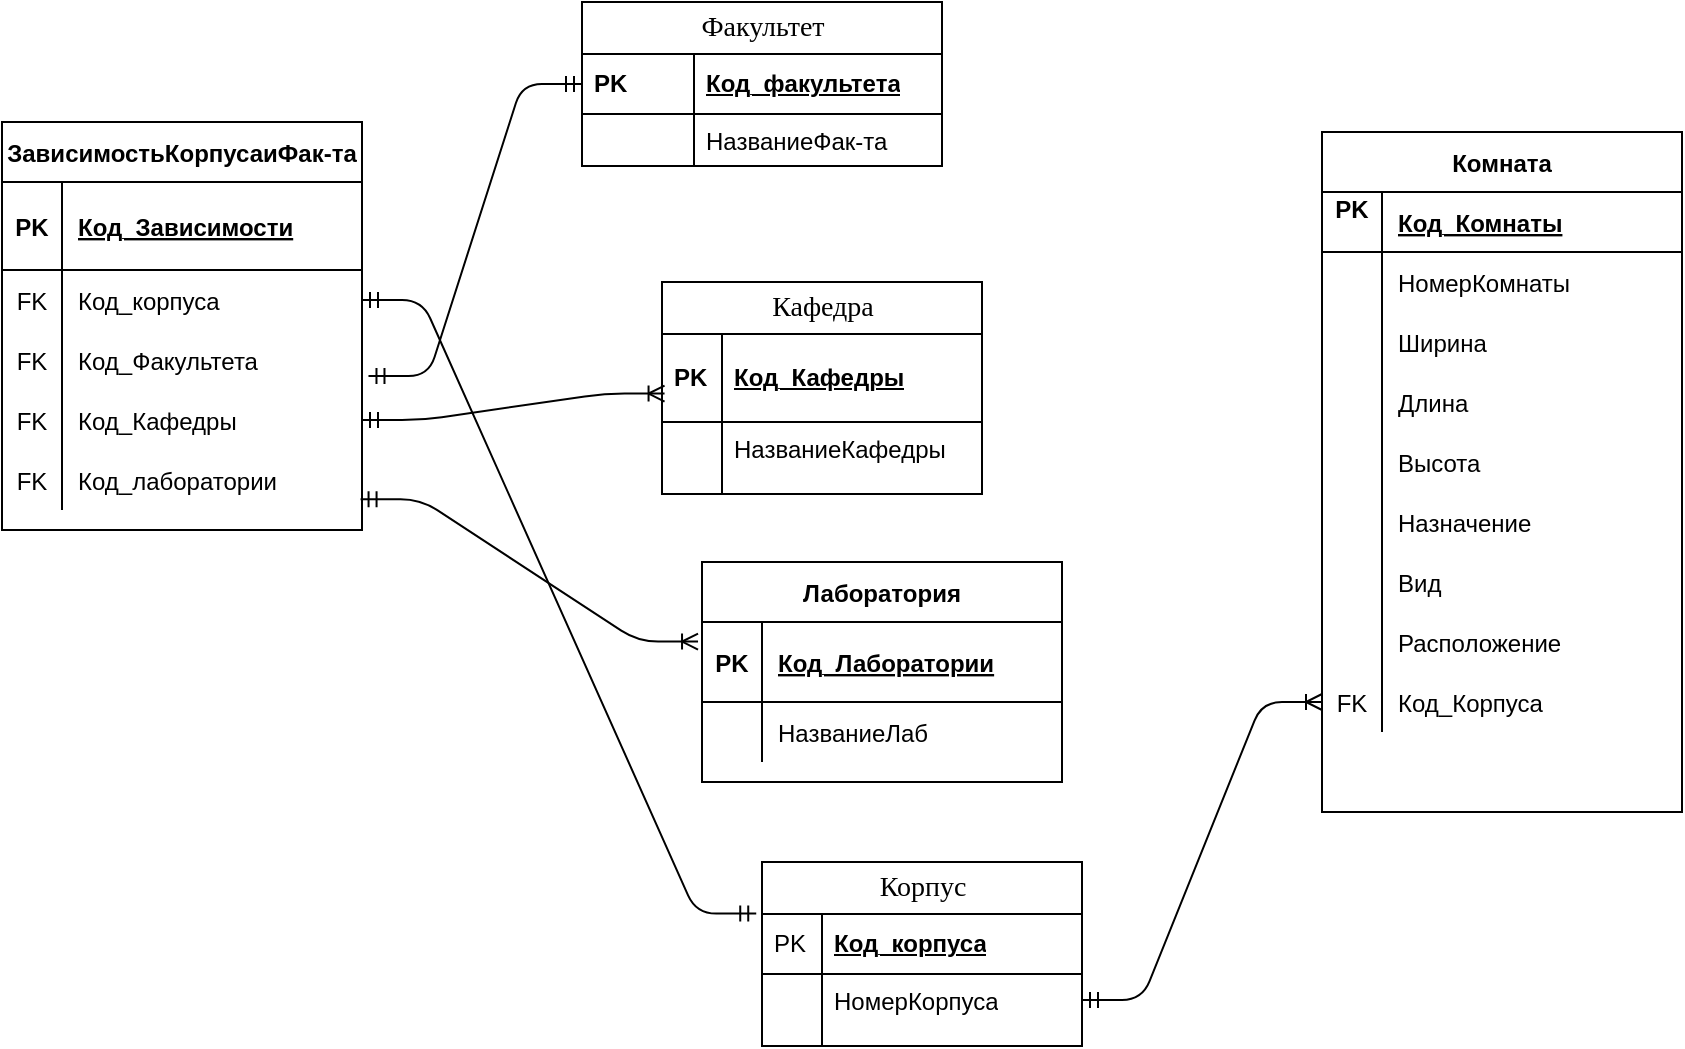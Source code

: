 <mxfile version="14.6.0" type="github">
  <diagram name="Page-1" id="e56a1550-8fbb-45ad-956c-1786394a9013">
    <mxGraphModel dx="990" dy="576" grid="1" gridSize="10" guides="1" tooltips="1" connect="1" arrows="1" fold="1" page="1" pageScale="1" pageWidth="1100" pageHeight="850" math="0" shadow="0">
      <root>
        <mxCell id="0" />
        <mxCell id="1" parent="0" />
        <mxCell id="2e49270ec7c68f3f-1" value="Факультет" style="swimlane;html=1;fontStyle=0;childLayout=stackLayout;horizontal=1;startSize=26;horizontalStack=0;resizeParent=1;resizeLast=0;collapsible=1;marginBottom=0;swimlaneFillColor=#ffffff;align=center;rounded=0;shadow=0;comic=0;labelBackgroundColor=none;strokeWidth=1;fontFamily=Verdana;fontSize=14;" parent="1" vertex="1">
          <mxGeometry x="320" y="20" width="180" height="82" as="geometry" />
        </mxCell>
        <mxCell id="2e49270ec7c68f3f-4" value="Код_факультета" style="shape=partialRectangle;top=0;left=0;right=0;bottom=1;html=1;align=left;verticalAlign=middle;fillColor=none;spacingLeft=60;spacingRight=4;whiteSpace=wrap;overflow=hidden;rotatable=0;points=[[0,0.5],[1,0.5]];portConstraint=eastwest;dropTarget=0;fontStyle=5;" parent="2e49270ec7c68f3f-1" vertex="1">
          <mxGeometry y="26" width="180" height="30" as="geometry" />
        </mxCell>
        <mxCell id="2e49270ec7c68f3f-5" value="PK" style="shape=partialRectangle;fontStyle=1;top=0;left=0;bottom=0;html=1;fillColor=none;align=left;verticalAlign=middle;spacingLeft=4;spacingRight=4;whiteSpace=wrap;overflow=hidden;rotatable=0;points=[];portConstraint=eastwest;part=1;" parent="2e49270ec7c68f3f-4" vertex="1" connectable="0">
          <mxGeometry width="56" height="30" as="geometry" />
        </mxCell>
        <mxCell id="2e49270ec7c68f3f-6" value="НазваниеФак-та" style="shape=partialRectangle;top=0;left=0;right=0;bottom=0;html=1;align=left;verticalAlign=top;fillColor=none;spacingLeft=60;spacingRight=4;whiteSpace=wrap;overflow=hidden;rotatable=0;points=[[0,0.5],[1,0.5]];portConstraint=eastwest;dropTarget=0;" parent="2e49270ec7c68f3f-1" vertex="1">
          <mxGeometry y="56" width="180" height="26" as="geometry" />
        </mxCell>
        <mxCell id="2e49270ec7c68f3f-7" value="" style="shape=partialRectangle;top=0;left=0;bottom=0;html=1;fillColor=none;align=left;verticalAlign=top;spacingLeft=4;spacingRight=4;whiteSpace=wrap;overflow=hidden;rotatable=0;points=[];portConstraint=eastwest;part=1;" parent="2e49270ec7c68f3f-6" vertex="1" connectable="0">
          <mxGeometry width="56" height="26" as="geometry" />
        </mxCell>
        <mxCell id="2e49270ec7c68f3f-8" value="Кафедра" style="swimlane;html=1;fontStyle=0;childLayout=stackLayout;horizontal=1;startSize=26;horizontalStack=0;resizeParent=1;resizeLast=0;collapsible=1;marginBottom=0;swimlaneFillColor=#ffffff;align=center;rounded=0;shadow=0;comic=0;labelBackgroundColor=none;strokeWidth=1;fontFamily=Verdana;fontSize=14;swimlaneLine=1;" parent="1" vertex="1">
          <mxGeometry x="360" y="160" width="160" height="106" as="geometry" />
        </mxCell>
        <mxCell id="2e49270ec7c68f3f-9" value="Код_Кафедры&lt;br&gt;" style="shape=partialRectangle;top=0;left=0;right=0;bottom=1;html=1;align=left;verticalAlign=middle;fillColor=none;spacingLeft=34;spacingRight=4;whiteSpace=wrap;overflow=hidden;rotatable=0;points=[[0,0.5],[1,0.5]];portConstraint=eastwest;dropTarget=0;fontStyle=5;" parent="2e49270ec7c68f3f-8" vertex="1">
          <mxGeometry y="26" width="160" height="44" as="geometry" />
        </mxCell>
        <mxCell id="2e49270ec7c68f3f-10" value="&lt;b&gt;PK&lt;/b&gt;" style="shape=partialRectangle;top=0;left=0;bottom=0;html=1;fillColor=none;align=left;verticalAlign=middle;spacingLeft=4;spacingRight=4;whiteSpace=wrap;overflow=hidden;rotatable=0;points=[];portConstraint=eastwest;part=1;" parent="2e49270ec7c68f3f-9" vertex="1" connectable="0">
          <mxGeometry width="30" height="44" as="geometry" />
        </mxCell>
        <mxCell id="2e49270ec7c68f3f-11" value="НазваниеКафедры" style="shape=partialRectangle;top=0;left=0;right=0;bottom=0;html=1;align=left;verticalAlign=top;fillColor=none;spacingLeft=34;spacingRight=4;whiteSpace=wrap;overflow=hidden;rotatable=0;points=[[0,0.5],[1,0.5]];portConstraint=eastwest;dropTarget=0;" parent="2e49270ec7c68f3f-8" vertex="1">
          <mxGeometry y="70" width="160" height="26" as="geometry" />
        </mxCell>
        <mxCell id="2e49270ec7c68f3f-12" value="" style="shape=partialRectangle;top=0;left=0;bottom=0;html=1;fillColor=none;align=left;verticalAlign=top;spacingLeft=4;spacingRight=4;whiteSpace=wrap;overflow=hidden;rotatable=0;points=[];portConstraint=eastwest;part=1;" parent="2e49270ec7c68f3f-11" vertex="1" connectable="0">
          <mxGeometry width="30" height="26" as="geometry" />
        </mxCell>
        <mxCell id="2e49270ec7c68f3f-17" value="" style="shape=partialRectangle;top=0;left=0;right=0;bottom=0;html=1;align=left;verticalAlign=top;fillColor=none;spacingLeft=34;spacingRight=4;whiteSpace=wrap;overflow=hidden;rotatable=0;points=[[0,0.5],[1,0.5]];portConstraint=eastwest;dropTarget=0;" parent="2e49270ec7c68f3f-8" vertex="1">
          <mxGeometry y="96" width="160" height="10" as="geometry" />
        </mxCell>
        <mxCell id="2e49270ec7c68f3f-18" value="" style="shape=partialRectangle;top=0;left=0;bottom=0;html=1;fillColor=none;align=left;verticalAlign=top;spacingLeft=4;spacingRight=4;whiteSpace=wrap;overflow=hidden;rotatable=0;points=[];portConstraint=eastwest;part=1;" parent="2e49270ec7c68f3f-17" vertex="1" connectable="0">
          <mxGeometry width="30" height="10" as="geometry" />
        </mxCell>
        <mxCell id="2e49270ec7c68f3f-80" value="Корпус" style="swimlane;html=1;fontStyle=0;childLayout=stackLayout;horizontal=1;startSize=26;horizontalStack=0;resizeParent=1;resizeLast=0;collapsible=1;marginBottom=0;swimlaneFillColor=#ffffff;align=center;rounded=0;shadow=0;comic=0;labelBackgroundColor=none;strokeWidth=1;fontFamily=Verdana;fontSize=14;" parent="1" vertex="1">
          <mxGeometry x="410" y="450" width="160" height="92" as="geometry" />
        </mxCell>
        <mxCell id="2e49270ec7c68f3f-81" value="Код_корпуса" style="shape=partialRectangle;top=0;left=0;right=0;bottom=1;html=1;align=left;verticalAlign=middle;fillColor=none;spacingLeft=34;spacingRight=4;whiteSpace=wrap;overflow=hidden;rotatable=0;points=[[0,0.5],[1,0.5]];portConstraint=eastwest;dropTarget=0;fontStyle=5;" parent="2e49270ec7c68f3f-80" vertex="1">
          <mxGeometry y="26" width="160" height="30" as="geometry" />
        </mxCell>
        <mxCell id="2e49270ec7c68f3f-82" value="PK" style="shape=partialRectangle;top=0;left=0;bottom=0;html=1;fillColor=none;align=left;verticalAlign=middle;spacingLeft=4;spacingRight=4;whiteSpace=wrap;overflow=hidden;rotatable=0;points=[];portConstraint=eastwest;part=1;" parent="2e49270ec7c68f3f-81" vertex="1" connectable="0">
          <mxGeometry width="30" height="30" as="geometry" />
        </mxCell>
        <mxCell id="2e49270ec7c68f3f-83" value="НомерКорпуса" style="shape=partialRectangle;top=0;left=0;right=0;bottom=0;html=1;align=left;verticalAlign=top;fillColor=none;spacingLeft=34;spacingRight=4;whiteSpace=wrap;overflow=hidden;rotatable=0;points=[[0,0.5],[1,0.5]];portConstraint=eastwest;dropTarget=0;" parent="2e49270ec7c68f3f-80" vertex="1">
          <mxGeometry y="56" width="160" height="26" as="geometry" />
        </mxCell>
        <mxCell id="2e49270ec7c68f3f-84" value="" style="shape=partialRectangle;top=0;left=0;bottom=0;html=1;fillColor=none;align=left;verticalAlign=top;spacingLeft=4;spacingRight=4;whiteSpace=wrap;overflow=hidden;rotatable=0;points=[];portConstraint=eastwest;part=1;" parent="2e49270ec7c68f3f-83" vertex="1" connectable="0">
          <mxGeometry width="30" height="26" as="geometry" />
        </mxCell>
        <mxCell id="2e49270ec7c68f3f-89" value="" style="shape=partialRectangle;top=0;left=0;right=0;bottom=0;html=1;align=left;verticalAlign=top;fillColor=none;spacingLeft=34;spacingRight=4;whiteSpace=wrap;overflow=hidden;rotatable=0;points=[[0,0.5],[1,0.5]];portConstraint=eastwest;dropTarget=0;" parent="2e49270ec7c68f3f-80" vertex="1">
          <mxGeometry y="82" width="160" height="10" as="geometry" />
        </mxCell>
        <mxCell id="2e49270ec7c68f3f-90" value="" style="shape=partialRectangle;top=0;left=0;bottom=0;html=1;fillColor=none;align=left;verticalAlign=top;spacingLeft=4;spacingRight=4;whiteSpace=wrap;overflow=hidden;rotatable=0;points=[];portConstraint=eastwest;part=1;" parent="2e49270ec7c68f3f-89" vertex="1" connectable="0">
          <mxGeometry width="30" height="10" as="geometry" />
        </mxCell>
        <mxCell id="smTqDYDg_Iti1XjjzGGz-4" value="" style="edgeStyle=entityRelationEdgeStyle;fontSize=12;html=1;endArrow=ERoneToMany;startArrow=ERmandOne;exitX=1;exitY=0.5;exitDx=0;exitDy=0;" parent="1" source="2e49270ec7c68f3f-83" target="NHcFXHUtTZtf1H3oEaue-19" edge="1">
          <mxGeometry width="100" height="100" relative="1" as="geometry">
            <mxPoint x="370" y="550" as="sourcePoint" />
            <mxPoint x="316" y="380" as="targetPoint" />
          </mxGeometry>
        </mxCell>
        <mxCell id="smTqDYDg_Iti1XjjzGGz-53" value="ЗависимостьКорпусаиФак-та" style="shape=table;startSize=30;container=1;collapsible=1;childLayout=tableLayout;fixedRows=1;rowLines=0;fontStyle=1;align=center;resizeLast=1;" parent="1" vertex="1">
          <mxGeometry x="30" y="80" width="180" height="204" as="geometry" />
        </mxCell>
        <mxCell id="smTqDYDg_Iti1XjjzGGz-54" value="" style="shape=partialRectangle;collapsible=0;dropTarget=0;pointerEvents=0;fillColor=none;top=0;left=0;bottom=1;right=0;points=[[0,0.5],[1,0.5]];portConstraint=eastwest;" parent="smTqDYDg_Iti1XjjzGGz-53" vertex="1">
          <mxGeometry y="30" width="180" height="44" as="geometry" />
        </mxCell>
        <mxCell id="smTqDYDg_Iti1XjjzGGz-55" value="PK" style="shape=partialRectangle;connectable=0;fillColor=none;top=0;left=0;bottom=0;right=0;fontStyle=1;overflow=hidden;" parent="smTqDYDg_Iti1XjjzGGz-54" vertex="1">
          <mxGeometry width="30" height="44" as="geometry" />
        </mxCell>
        <mxCell id="smTqDYDg_Iti1XjjzGGz-56" value="Код_Зависимости" style="shape=partialRectangle;connectable=0;fillColor=none;top=0;left=0;bottom=0;right=0;align=left;spacingLeft=6;fontStyle=5;overflow=hidden;" parent="smTqDYDg_Iti1XjjzGGz-54" vertex="1">
          <mxGeometry x="30" width="150" height="44" as="geometry" />
        </mxCell>
        <mxCell id="NHcFXHUtTZtf1H3oEaue-23" value="" style="shape=partialRectangle;collapsible=0;dropTarget=0;pointerEvents=0;fillColor=none;top=0;left=0;bottom=0;right=0;points=[[0,0.5],[1,0.5]];portConstraint=eastwest;" vertex="1" parent="smTqDYDg_Iti1XjjzGGz-53">
          <mxGeometry y="74" width="180" height="30" as="geometry" />
        </mxCell>
        <mxCell id="NHcFXHUtTZtf1H3oEaue-24" value="FK" style="shape=partialRectangle;connectable=0;fillColor=none;top=0;left=0;bottom=0;right=0;fontStyle=0;overflow=hidden;" vertex="1" parent="NHcFXHUtTZtf1H3oEaue-23">
          <mxGeometry width="30" height="30" as="geometry" />
        </mxCell>
        <mxCell id="NHcFXHUtTZtf1H3oEaue-25" value="Код_корпуса" style="shape=partialRectangle;connectable=0;fillColor=none;top=0;left=0;bottom=0;right=0;align=left;spacingLeft=6;fontStyle=0;overflow=hidden;" vertex="1" parent="NHcFXHUtTZtf1H3oEaue-23">
          <mxGeometry x="30" width="150" height="30" as="geometry" />
        </mxCell>
        <mxCell id="NHcFXHUtTZtf1H3oEaue-27" value="" style="shape=partialRectangle;collapsible=0;dropTarget=0;pointerEvents=0;fillColor=none;top=0;left=0;bottom=0;right=0;points=[[0,0.5],[1,0.5]];portConstraint=eastwest;" vertex="1" parent="smTqDYDg_Iti1XjjzGGz-53">
          <mxGeometry y="104" width="180" height="30" as="geometry" />
        </mxCell>
        <mxCell id="NHcFXHUtTZtf1H3oEaue-28" value="FK" style="shape=partialRectangle;connectable=0;fillColor=none;top=0;left=0;bottom=0;right=0;fontStyle=0;overflow=hidden;" vertex="1" parent="NHcFXHUtTZtf1H3oEaue-27">
          <mxGeometry width="30" height="30" as="geometry" />
        </mxCell>
        <mxCell id="NHcFXHUtTZtf1H3oEaue-29" value="Код_Факультета" style="shape=partialRectangle;connectable=0;fillColor=none;top=0;left=0;bottom=0;right=0;align=left;spacingLeft=6;fontStyle=0;overflow=hidden;" vertex="1" parent="NHcFXHUtTZtf1H3oEaue-27">
          <mxGeometry x="30" width="150" height="30" as="geometry" />
        </mxCell>
        <mxCell id="NHcFXHUtTZtf1H3oEaue-31" value="" style="shape=partialRectangle;collapsible=0;dropTarget=0;pointerEvents=0;fillColor=none;top=0;left=0;bottom=0;right=0;points=[[0,0.5],[1,0.5]];portConstraint=eastwest;" vertex="1" parent="smTqDYDg_Iti1XjjzGGz-53">
          <mxGeometry y="134" width="180" height="30" as="geometry" />
        </mxCell>
        <mxCell id="NHcFXHUtTZtf1H3oEaue-32" value="FK" style="shape=partialRectangle;connectable=0;fillColor=none;top=0;left=0;bottom=0;right=0;fontStyle=0;overflow=hidden;" vertex="1" parent="NHcFXHUtTZtf1H3oEaue-31">
          <mxGeometry width="30" height="30" as="geometry" />
        </mxCell>
        <mxCell id="NHcFXHUtTZtf1H3oEaue-33" value="Код_Кафедры" style="shape=partialRectangle;connectable=0;fillColor=none;top=0;left=0;bottom=0;right=0;align=left;spacingLeft=6;fontStyle=0;overflow=hidden;" vertex="1" parent="NHcFXHUtTZtf1H3oEaue-31">
          <mxGeometry x="30" width="150" height="30" as="geometry" />
        </mxCell>
        <mxCell id="NHcFXHUtTZtf1H3oEaue-35" value="" style="shape=partialRectangle;collapsible=0;dropTarget=0;pointerEvents=0;fillColor=none;top=0;left=0;bottom=0;right=0;points=[[0,0.5],[1,0.5]];portConstraint=eastwest;" vertex="1" parent="smTqDYDg_Iti1XjjzGGz-53">
          <mxGeometry y="164" width="180" height="30" as="geometry" />
        </mxCell>
        <mxCell id="NHcFXHUtTZtf1H3oEaue-36" value="FK" style="shape=partialRectangle;connectable=0;fillColor=none;top=0;left=0;bottom=0;right=0;fontStyle=0;overflow=hidden;" vertex="1" parent="NHcFXHUtTZtf1H3oEaue-35">
          <mxGeometry width="30" height="30" as="geometry" />
        </mxCell>
        <mxCell id="NHcFXHUtTZtf1H3oEaue-37" value="Код_лаборатории" style="shape=partialRectangle;connectable=0;fillColor=none;top=0;left=0;bottom=0;right=0;align=left;spacingLeft=6;fontStyle=0;overflow=hidden;" vertex="1" parent="NHcFXHUtTZtf1H3oEaue-35">
          <mxGeometry x="30" width="150" height="30" as="geometry" />
        </mxCell>
        <mxCell id="smTqDYDg_Iti1XjjzGGz-66" value="" style="edgeStyle=entityRelationEdgeStyle;fontSize=12;html=1;endArrow=ERoneToMany;startArrow=ERmandOne;entryX=0.008;entryY=0.677;entryDx=0;entryDy=0;entryPerimeter=0;" parent="1" source="NHcFXHUtTZtf1H3oEaue-31" target="2e49270ec7c68f3f-9" edge="1">
          <mxGeometry width="100" height="100" relative="1" as="geometry">
            <mxPoint x="480" y="230" as="sourcePoint" />
            <mxPoint x="580" y="130" as="targetPoint" />
          </mxGeometry>
        </mxCell>
        <mxCell id="smTqDYDg_Iti1XjjzGGz-67" value="Лаборатория" style="shape=table;startSize=30;container=1;collapsible=1;childLayout=tableLayout;fixedRows=1;rowLines=0;fontStyle=1;align=center;resizeLast=1;" parent="1" vertex="1">
          <mxGeometry x="380" y="300" width="180" height="110" as="geometry" />
        </mxCell>
        <mxCell id="smTqDYDg_Iti1XjjzGGz-68" value="" style="shape=partialRectangle;collapsible=0;dropTarget=0;pointerEvents=0;fillColor=none;top=0;left=0;bottom=1;right=0;points=[[0,0.5],[1,0.5]];portConstraint=eastwest;" parent="smTqDYDg_Iti1XjjzGGz-67" vertex="1">
          <mxGeometry y="30" width="180" height="40" as="geometry" />
        </mxCell>
        <mxCell id="smTqDYDg_Iti1XjjzGGz-69" value="PK" style="shape=partialRectangle;connectable=0;fillColor=none;top=0;left=0;bottom=0;right=0;fontStyle=1;overflow=hidden;" parent="smTqDYDg_Iti1XjjzGGz-68" vertex="1">
          <mxGeometry width="30" height="40" as="geometry" />
        </mxCell>
        <mxCell id="smTqDYDg_Iti1XjjzGGz-70" value="Код_Лаборатории" style="shape=partialRectangle;connectable=0;fillColor=none;top=0;left=0;bottom=0;right=0;align=left;spacingLeft=6;fontStyle=5;overflow=hidden;" parent="smTqDYDg_Iti1XjjzGGz-68" vertex="1">
          <mxGeometry x="30" width="150" height="40" as="geometry" />
        </mxCell>
        <mxCell id="smTqDYDg_Iti1XjjzGGz-71" value="" style="shape=partialRectangle;collapsible=0;dropTarget=0;pointerEvents=0;fillColor=none;top=0;left=0;bottom=0;right=0;points=[[0,0.5],[1,0.5]];portConstraint=eastwest;" parent="smTqDYDg_Iti1XjjzGGz-67" vertex="1">
          <mxGeometry y="70" width="180" height="30" as="geometry" />
        </mxCell>
        <mxCell id="smTqDYDg_Iti1XjjzGGz-72" value="" style="shape=partialRectangle;connectable=0;fillColor=none;top=0;left=0;bottom=0;right=0;editable=1;overflow=hidden;" parent="smTqDYDg_Iti1XjjzGGz-71" vertex="1">
          <mxGeometry width="30" height="30" as="geometry" />
        </mxCell>
        <mxCell id="smTqDYDg_Iti1XjjzGGz-73" value="НазваниеЛаб" style="shape=partialRectangle;connectable=0;fillColor=none;top=0;left=0;bottom=0;right=0;align=left;spacingLeft=6;overflow=hidden;" parent="smTqDYDg_Iti1XjjzGGz-71" vertex="1">
          <mxGeometry x="30" width="150" height="30" as="geometry" />
        </mxCell>
        <mxCell id="smTqDYDg_Iti1XjjzGGz-81" value="" style="edgeStyle=entityRelationEdgeStyle;fontSize=12;html=1;endArrow=ERoneToMany;startArrow=ERmandOne;exitX=0.996;exitY=0.82;exitDx=0;exitDy=0;entryX=-0.011;entryY=0.245;entryDx=0;entryDy=0;entryPerimeter=0;exitPerimeter=0;" parent="1" source="NHcFXHUtTZtf1H3oEaue-35" target="smTqDYDg_Iti1XjjzGGz-68" edge="1">
          <mxGeometry width="100" height="100" relative="1" as="geometry">
            <mxPoint x="480" y="330" as="sourcePoint" />
            <mxPoint x="580" y="230" as="targetPoint" />
          </mxGeometry>
        </mxCell>
        <mxCell id="nkUEyECEnWE-ebF0-cLR-1" value="" style="edgeStyle=entityRelationEdgeStyle;fontSize=12;html=1;endArrow=ERmandOne;startArrow=ERmandOne;exitX=-0.018;exitY=-0.007;exitDx=0;exitDy=0;exitPerimeter=0;" parent="1" source="2e49270ec7c68f3f-81" target="NHcFXHUtTZtf1H3oEaue-23" edge="1">
          <mxGeometry width="100" height="100" relative="1" as="geometry">
            <mxPoint x="450" y="250" as="sourcePoint" />
            <mxPoint x="110" y="210" as="targetPoint" />
          </mxGeometry>
        </mxCell>
        <mxCell id="nkUEyECEnWE-ebF0-cLR-2" value="" style="edgeStyle=entityRelationEdgeStyle;fontSize=12;html=1;endArrow=ERmandOne;startArrow=ERmandOne;exitX=1.018;exitY=0.767;exitDx=0;exitDy=0;exitPerimeter=0;" parent="1" source="NHcFXHUtTZtf1H3oEaue-27" target="2e49270ec7c68f3f-4" edge="1">
          <mxGeometry width="100" height="100" relative="1" as="geometry">
            <mxPoint x="450" y="250" as="sourcePoint" />
            <mxPoint x="550" y="150" as="targetPoint" />
          </mxGeometry>
        </mxCell>
        <mxCell id="nkUEyECEnWE-ebF0-cLR-19" value="Комната" style="shape=table;startSize=30;container=1;collapsible=1;childLayout=tableLayout;fixedRows=1;rowLines=0;fontStyle=1;align=center;resizeLast=1;rounded=0;sketch=0;" parent="1" vertex="1">
          <mxGeometry x="690" y="85" width="180" height="340" as="geometry" />
        </mxCell>
        <mxCell id="nkUEyECEnWE-ebF0-cLR-20" value="" style="shape=partialRectangle;collapsible=0;dropTarget=0;pointerEvents=0;fillColor=none;top=0;left=0;bottom=1;right=0;points=[[0,0.5],[1,0.5]];portConstraint=eastwest;" parent="nkUEyECEnWE-ebF0-cLR-19" vertex="1">
          <mxGeometry y="30" width="180" height="30" as="geometry" />
        </mxCell>
        <mxCell id="nkUEyECEnWE-ebF0-cLR-21" value="PK&#xa;" style="shape=partialRectangle;connectable=0;fillColor=none;top=0;left=0;bottom=0;right=0;fontStyle=1;overflow=hidden;" parent="nkUEyECEnWE-ebF0-cLR-20" vertex="1">
          <mxGeometry width="30" height="30" as="geometry" />
        </mxCell>
        <mxCell id="nkUEyECEnWE-ebF0-cLR-22" value="Код_Комнаты" style="shape=partialRectangle;connectable=0;fillColor=none;top=0;left=0;bottom=0;right=0;align=left;spacingLeft=6;fontStyle=5;overflow=hidden;" parent="nkUEyECEnWE-ebF0-cLR-20" vertex="1">
          <mxGeometry x="30" width="150" height="30" as="geometry" />
        </mxCell>
        <mxCell id="nkUEyECEnWE-ebF0-cLR-23" value="" style="shape=partialRectangle;collapsible=0;dropTarget=0;pointerEvents=0;fillColor=none;top=0;left=0;bottom=0;right=0;points=[[0,0.5],[1,0.5]];portConstraint=eastwest;" parent="nkUEyECEnWE-ebF0-cLR-19" vertex="1">
          <mxGeometry y="60" width="180" height="30" as="geometry" />
        </mxCell>
        <mxCell id="nkUEyECEnWE-ebF0-cLR-24" value="" style="shape=partialRectangle;connectable=0;fillColor=none;top=0;left=0;bottom=0;right=0;editable=1;overflow=hidden;" parent="nkUEyECEnWE-ebF0-cLR-23" vertex="1">
          <mxGeometry width="30" height="30" as="geometry" />
        </mxCell>
        <mxCell id="nkUEyECEnWE-ebF0-cLR-25" value="НомерКомнаты" style="shape=partialRectangle;connectable=0;fillColor=none;top=0;left=0;bottom=0;right=0;align=left;spacingLeft=6;overflow=hidden;" parent="nkUEyECEnWE-ebF0-cLR-23" vertex="1">
          <mxGeometry x="30" width="150" height="30" as="geometry" />
        </mxCell>
        <mxCell id="nkUEyECEnWE-ebF0-cLR-26" value="" style="shape=partialRectangle;collapsible=0;dropTarget=0;pointerEvents=0;fillColor=none;top=0;left=0;bottom=0;right=0;points=[[0,0.5],[1,0.5]];portConstraint=eastwest;" parent="nkUEyECEnWE-ebF0-cLR-19" vertex="1">
          <mxGeometry y="90" width="180" height="30" as="geometry" />
        </mxCell>
        <mxCell id="nkUEyECEnWE-ebF0-cLR-27" value="" style="shape=partialRectangle;connectable=0;fillColor=none;top=0;left=0;bottom=0;right=0;editable=1;overflow=hidden;" parent="nkUEyECEnWE-ebF0-cLR-26" vertex="1">
          <mxGeometry width="30" height="30" as="geometry" />
        </mxCell>
        <mxCell id="nkUEyECEnWE-ebF0-cLR-28" value="Ширина" style="shape=partialRectangle;connectable=0;fillColor=none;top=0;left=0;bottom=0;right=0;align=left;spacingLeft=6;overflow=hidden;" parent="nkUEyECEnWE-ebF0-cLR-26" vertex="1">
          <mxGeometry x="30" width="150" height="30" as="geometry" />
        </mxCell>
        <mxCell id="nkUEyECEnWE-ebF0-cLR-29" value="" style="shape=partialRectangle;collapsible=0;dropTarget=0;pointerEvents=0;fillColor=none;top=0;left=0;bottom=0;right=0;points=[[0,0.5],[1,0.5]];portConstraint=eastwest;" parent="nkUEyECEnWE-ebF0-cLR-19" vertex="1">
          <mxGeometry y="120" width="180" height="30" as="geometry" />
        </mxCell>
        <mxCell id="nkUEyECEnWE-ebF0-cLR-30" value="" style="shape=partialRectangle;connectable=0;fillColor=none;top=0;left=0;bottom=0;right=0;editable=1;overflow=hidden;" parent="nkUEyECEnWE-ebF0-cLR-29" vertex="1">
          <mxGeometry width="30" height="30" as="geometry" />
        </mxCell>
        <mxCell id="nkUEyECEnWE-ebF0-cLR-31" value="Длина" style="shape=partialRectangle;connectable=0;fillColor=none;top=0;left=0;bottom=0;right=0;align=left;spacingLeft=6;overflow=hidden;" parent="nkUEyECEnWE-ebF0-cLR-29" vertex="1">
          <mxGeometry x="30" width="150" height="30" as="geometry" />
        </mxCell>
        <mxCell id="NHcFXHUtTZtf1H3oEaue-2" value="" style="shape=partialRectangle;collapsible=0;dropTarget=0;pointerEvents=0;fillColor=none;top=0;left=0;bottom=0;right=0;points=[[0,0.5],[1,0.5]];portConstraint=eastwest;" vertex="1" parent="nkUEyECEnWE-ebF0-cLR-19">
          <mxGeometry y="150" width="180" height="30" as="geometry" />
        </mxCell>
        <mxCell id="NHcFXHUtTZtf1H3oEaue-3" value="" style="shape=partialRectangle;connectable=0;fillColor=none;top=0;left=0;bottom=0;right=0;editable=1;overflow=hidden;" vertex="1" parent="NHcFXHUtTZtf1H3oEaue-2">
          <mxGeometry width="30" height="30" as="geometry" />
        </mxCell>
        <mxCell id="NHcFXHUtTZtf1H3oEaue-4" value="Высота" style="shape=partialRectangle;connectable=0;fillColor=none;top=0;left=0;bottom=0;right=0;align=left;spacingLeft=6;overflow=hidden;" vertex="1" parent="NHcFXHUtTZtf1H3oEaue-2">
          <mxGeometry x="30" width="150" height="30" as="geometry" />
        </mxCell>
        <mxCell id="NHcFXHUtTZtf1H3oEaue-6" value="" style="shape=partialRectangle;collapsible=0;dropTarget=0;pointerEvents=0;fillColor=none;top=0;left=0;bottom=0;right=0;points=[[0,0.5],[1,0.5]];portConstraint=eastwest;" vertex="1" parent="nkUEyECEnWE-ebF0-cLR-19">
          <mxGeometry y="180" width="180" height="30" as="geometry" />
        </mxCell>
        <mxCell id="NHcFXHUtTZtf1H3oEaue-7" value="" style="shape=partialRectangle;connectable=0;fillColor=none;top=0;left=0;bottom=0;right=0;editable=1;overflow=hidden;" vertex="1" parent="NHcFXHUtTZtf1H3oEaue-6">
          <mxGeometry width="30" height="30" as="geometry" />
        </mxCell>
        <mxCell id="NHcFXHUtTZtf1H3oEaue-8" value="Назначение" style="shape=partialRectangle;connectable=0;fillColor=none;top=0;left=0;bottom=0;right=0;align=left;spacingLeft=6;overflow=hidden;" vertex="1" parent="NHcFXHUtTZtf1H3oEaue-6">
          <mxGeometry x="30" width="150" height="30" as="geometry" />
        </mxCell>
        <mxCell id="NHcFXHUtTZtf1H3oEaue-10" value="" style="shape=partialRectangle;collapsible=0;dropTarget=0;pointerEvents=0;fillColor=none;top=0;left=0;bottom=0;right=0;points=[[0,0.5],[1,0.5]];portConstraint=eastwest;" vertex="1" parent="nkUEyECEnWE-ebF0-cLR-19">
          <mxGeometry y="210" width="180" height="30" as="geometry" />
        </mxCell>
        <mxCell id="NHcFXHUtTZtf1H3oEaue-11" value="" style="shape=partialRectangle;connectable=0;fillColor=none;top=0;left=0;bottom=0;right=0;editable=1;overflow=hidden;" vertex="1" parent="NHcFXHUtTZtf1H3oEaue-10">
          <mxGeometry width="30" height="30" as="geometry" />
        </mxCell>
        <mxCell id="NHcFXHUtTZtf1H3oEaue-12" value="Вид" style="shape=partialRectangle;connectable=0;fillColor=none;top=0;left=0;bottom=0;right=0;align=left;spacingLeft=6;overflow=hidden;" vertex="1" parent="NHcFXHUtTZtf1H3oEaue-10">
          <mxGeometry x="30" width="150" height="30" as="geometry" />
        </mxCell>
        <mxCell id="NHcFXHUtTZtf1H3oEaue-14" value="" style="shape=partialRectangle;collapsible=0;dropTarget=0;pointerEvents=0;fillColor=none;top=0;left=0;bottom=0;right=0;points=[[0,0.5],[1,0.5]];portConstraint=eastwest;" vertex="1" parent="nkUEyECEnWE-ebF0-cLR-19">
          <mxGeometry y="240" width="180" height="30" as="geometry" />
        </mxCell>
        <mxCell id="NHcFXHUtTZtf1H3oEaue-15" value="" style="shape=partialRectangle;connectable=0;fillColor=none;top=0;left=0;bottom=0;right=0;editable=1;overflow=hidden;" vertex="1" parent="NHcFXHUtTZtf1H3oEaue-14">
          <mxGeometry width="30" height="30" as="geometry" />
        </mxCell>
        <mxCell id="NHcFXHUtTZtf1H3oEaue-16" value="Расположение" style="shape=partialRectangle;connectable=0;fillColor=none;top=0;left=0;bottom=0;right=0;align=left;spacingLeft=6;overflow=hidden;" vertex="1" parent="NHcFXHUtTZtf1H3oEaue-14">
          <mxGeometry x="30" width="150" height="30" as="geometry" />
        </mxCell>
        <mxCell id="NHcFXHUtTZtf1H3oEaue-19" value="" style="shape=partialRectangle;collapsible=0;dropTarget=0;pointerEvents=0;fillColor=none;top=0;left=0;bottom=0;right=0;points=[[0,0.5],[1,0.5]];portConstraint=eastwest;" vertex="1" parent="nkUEyECEnWE-ebF0-cLR-19">
          <mxGeometry y="270" width="180" height="30" as="geometry" />
        </mxCell>
        <mxCell id="NHcFXHUtTZtf1H3oEaue-20" value="FK" style="shape=partialRectangle;connectable=0;fillColor=none;top=0;left=0;bottom=0;right=0;fontStyle=0;overflow=hidden;" vertex="1" parent="NHcFXHUtTZtf1H3oEaue-19">
          <mxGeometry width="30" height="30" as="geometry" />
        </mxCell>
        <mxCell id="NHcFXHUtTZtf1H3oEaue-21" value="Код_Корпуса" style="shape=partialRectangle;connectable=0;fillColor=none;top=0;left=0;bottom=0;right=0;align=left;spacingLeft=6;fontStyle=0;overflow=hidden;" vertex="1" parent="NHcFXHUtTZtf1H3oEaue-19">
          <mxGeometry x="30" width="150" height="30" as="geometry" />
        </mxCell>
      </root>
    </mxGraphModel>
  </diagram>
</mxfile>

